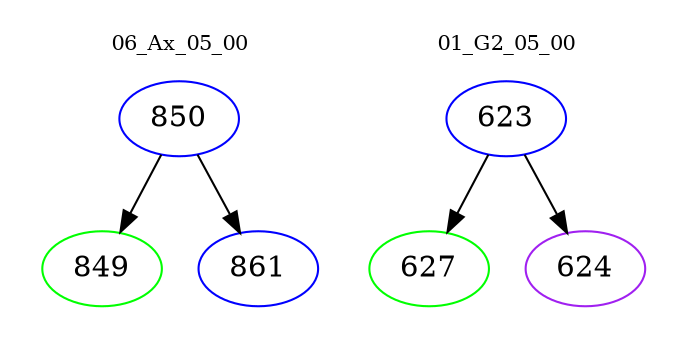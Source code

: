 digraph{
subgraph cluster_0 {
color = white
label = "06_Ax_05_00";
fontsize=10;
T0_850 [label="850", color="blue"]
T0_850 -> T0_849 [color="black"]
T0_849 [label="849", color="green"]
T0_850 -> T0_861 [color="black"]
T0_861 [label="861", color="blue"]
}
subgraph cluster_1 {
color = white
label = "01_G2_05_00";
fontsize=10;
T1_623 [label="623", color="blue"]
T1_623 -> T1_627 [color="black"]
T1_627 [label="627", color="green"]
T1_623 -> T1_624 [color="black"]
T1_624 [label="624", color="purple"]
}
}
